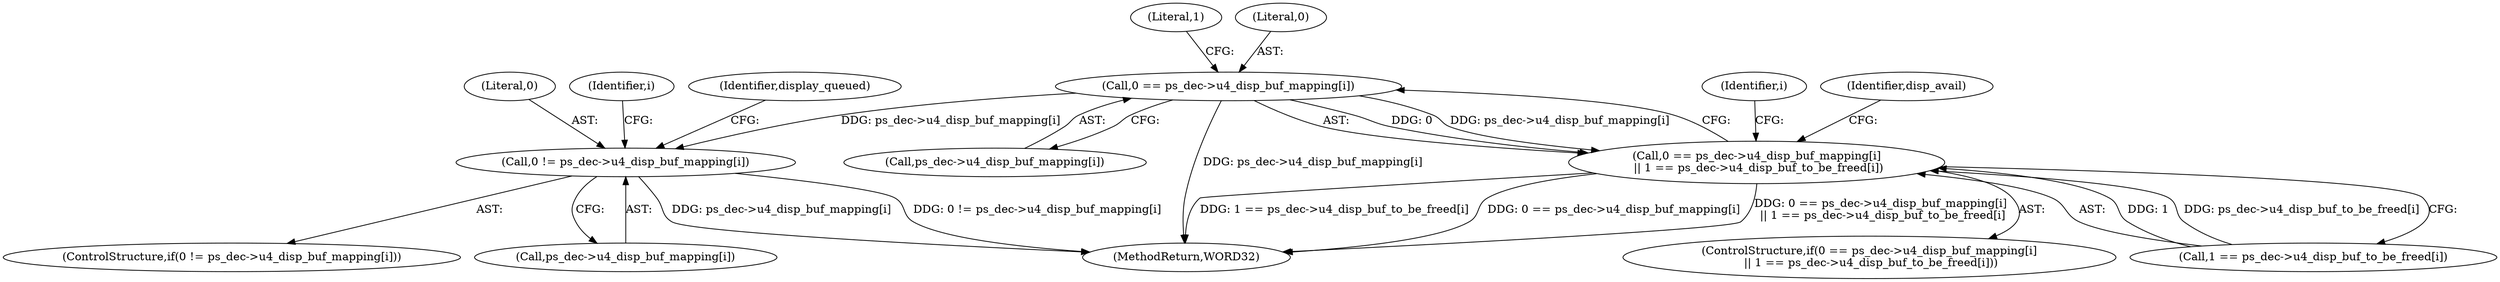 digraph "0_Android_326fe991a4b7971e8aeaf4ac775491dd8abd85bb@array" {
"1000568" [label="(Call,0 == ps_dec->u4_disp_buf_mapping[i])"];
"1000567" [label="(Call,0 == ps_dec->u4_disp_buf_mapping[i]\n || 1 == ps_dec->u4_disp_buf_to_be_freed[i])"];
"1000643" [label="(Call,0 != ps_dec->u4_disp_buf_mapping[i])"];
"1000570" [label="(Call,ps_dec->u4_disp_buf_mapping[i])"];
"1000576" [label="(Literal,1)"];
"1000640" [label="(Identifier,i)"];
"1000569" [label="(Literal,0)"];
"1000652" [label="(Identifier,display_queued)"];
"1000567" [label="(Call,0 == ps_dec->u4_disp_buf_mapping[i]\n || 1 == ps_dec->u4_disp_buf_to_be_freed[i])"];
"1000575" [label="(Call,1 == ps_dec->u4_disp_buf_to_be_freed[i])"];
"1000568" [label="(Call,0 == ps_dec->u4_disp_buf_mapping[i])"];
"1000566" [label="(ControlStructure,if(0 == ps_dec->u4_disp_buf_mapping[i]\n || 1 == ps_dec->u4_disp_buf_to_be_freed[i]))"];
"1000584" [label="(Identifier,disp_avail)"];
"1000564" [label="(Identifier,i)"];
"1000642" [label="(ControlStructure,if(0 != ps_dec->u4_disp_buf_mapping[i]))"];
"1000645" [label="(Call,ps_dec->u4_disp_buf_mapping[i])"];
"1000644" [label="(Literal,0)"];
"1000643" [label="(Call,0 != ps_dec->u4_disp_buf_mapping[i])"];
"1002147" [label="(MethodReturn,WORD32)"];
"1000568" -> "1000567"  [label="AST: "];
"1000568" -> "1000570"  [label="CFG: "];
"1000569" -> "1000568"  [label="AST: "];
"1000570" -> "1000568"  [label="AST: "];
"1000576" -> "1000568"  [label="CFG: "];
"1000567" -> "1000568"  [label="CFG: "];
"1000568" -> "1002147"  [label="DDG: ps_dec->u4_disp_buf_mapping[i]"];
"1000568" -> "1000567"  [label="DDG: 0"];
"1000568" -> "1000567"  [label="DDG: ps_dec->u4_disp_buf_mapping[i]"];
"1000568" -> "1000643"  [label="DDG: ps_dec->u4_disp_buf_mapping[i]"];
"1000567" -> "1000566"  [label="AST: "];
"1000567" -> "1000575"  [label="CFG: "];
"1000575" -> "1000567"  [label="AST: "];
"1000584" -> "1000567"  [label="CFG: "];
"1000564" -> "1000567"  [label="CFG: "];
"1000567" -> "1002147"  [label="DDG: 1 == ps_dec->u4_disp_buf_to_be_freed[i]"];
"1000567" -> "1002147"  [label="DDG: 0 == ps_dec->u4_disp_buf_mapping[i]"];
"1000567" -> "1002147"  [label="DDG: 0 == ps_dec->u4_disp_buf_mapping[i]\n || 1 == ps_dec->u4_disp_buf_to_be_freed[i]"];
"1000575" -> "1000567"  [label="DDG: 1"];
"1000575" -> "1000567"  [label="DDG: ps_dec->u4_disp_buf_to_be_freed[i]"];
"1000643" -> "1000642"  [label="AST: "];
"1000643" -> "1000645"  [label="CFG: "];
"1000644" -> "1000643"  [label="AST: "];
"1000645" -> "1000643"  [label="AST: "];
"1000652" -> "1000643"  [label="CFG: "];
"1000640" -> "1000643"  [label="CFG: "];
"1000643" -> "1002147"  [label="DDG: 0 != ps_dec->u4_disp_buf_mapping[i]"];
"1000643" -> "1002147"  [label="DDG: ps_dec->u4_disp_buf_mapping[i]"];
}
